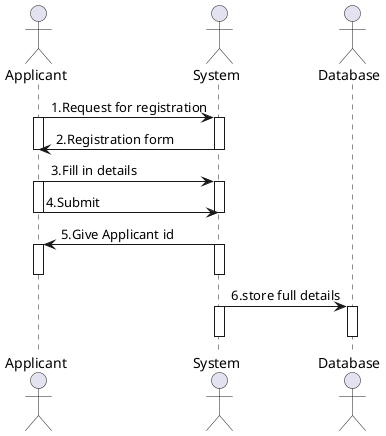 @startuml
actor Applicant
actor System
actor Database

Applicant -> System: 1.Request for registration
activate  Applicant
activate System

System -> Applicant:2.Registration form
deactivate Applicant
deactivate System


Applicant -> System: 3.Fill in details
activate Applicant
activate System


Applicant -> System: 4.Submit
deactivate Applicant
deactivate System


System -> Applicant: 5.Give Applicant id
activate Applicant
activate System
deactivate Applicant
deactivate System


System -> Database: 6.store full details
activate System
activate Database
deactivate System 
deactivate Database


@enduml
